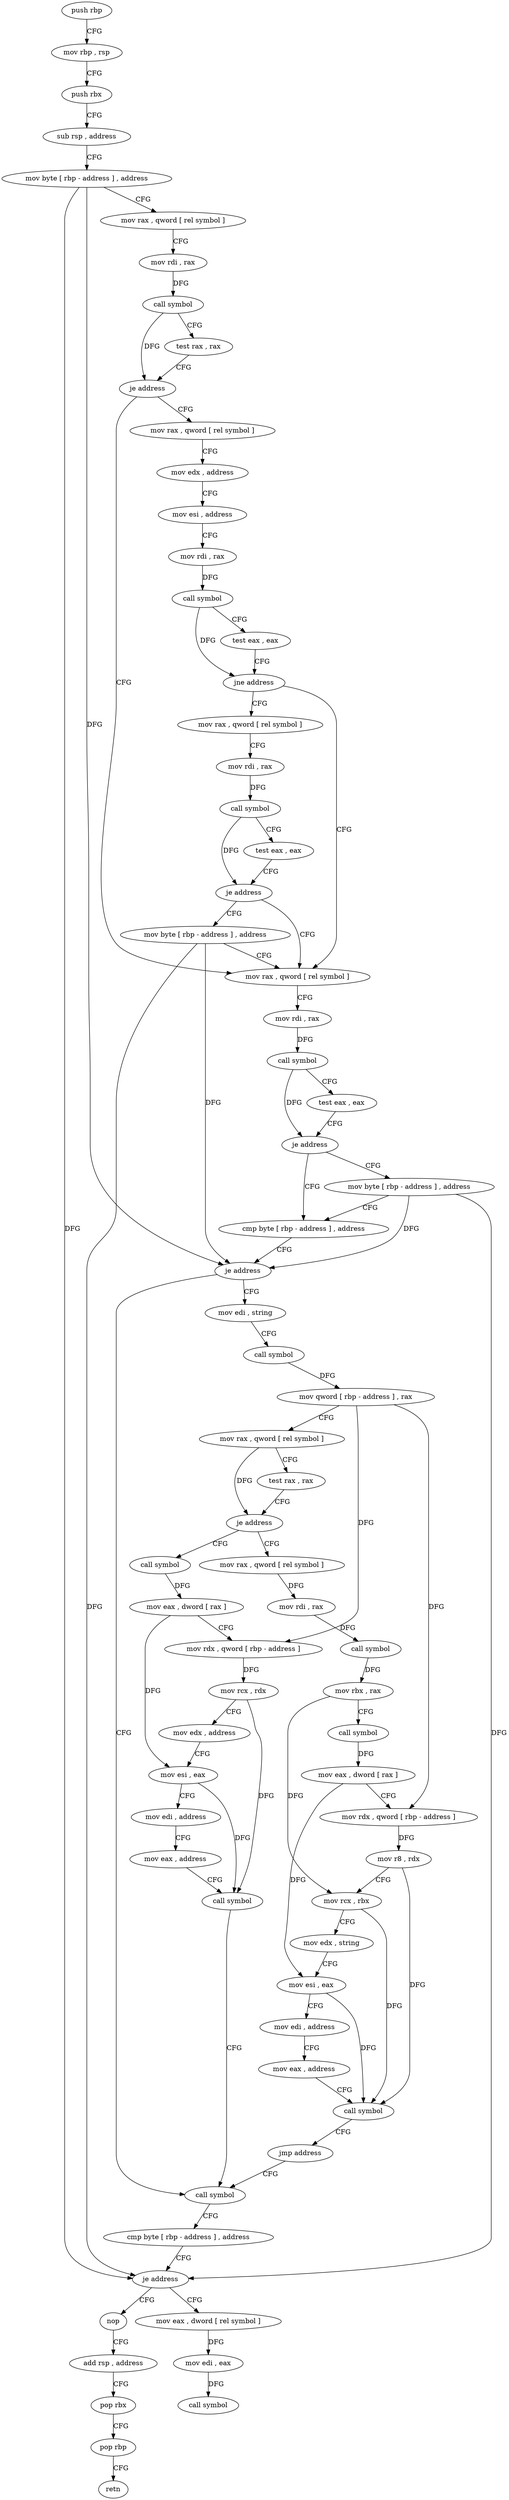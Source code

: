 digraph "func" {
"4220469" [label = "push rbp" ]
"4220470" [label = "mov rbp , rsp" ]
"4220473" [label = "push rbx" ]
"4220474" [label = "sub rsp , address" ]
"4220478" [label = "mov byte [ rbp - address ] , address" ]
"4220482" [label = "mov rax , qword [ rel symbol ]" ]
"4220489" [label = "mov rdi , rax" ]
"4220492" [label = "call symbol" ]
"4220497" [label = "test rax , rax" ]
"4220500" [label = "je address" ]
"4220554" [label = "mov rax , qword [ rel symbol ]" ]
"4220502" [label = "mov rax , qword [ rel symbol ]" ]
"4220561" [label = "mov rdi , rax" ]
"4220564" [label = "call symbol" ]
"4220569" [label = "test eax , eax" ]
"4220571" [label = "je address" ]
"4220577" [label = "cmp byte [ rbp - address ] , address" ]
"4220573" [label = "mov byte [ rbp - address ] , address" ]
"4220509" [label = "mov edx , address" ]
"4220514" [label = "mov esi , address" ]
"4220519" [label = "mov rdi , rax" ]
"4220522" [label = "call symbol" ]
"4220527" [label = "test eax , eax" ]
"4220529" [label = "jne address" ]
"4220531" [label = "mov rax , qword [ rel symbol ]" ]
"4220581" [label = "je address" ]
"4220704" [label = "call symbol" ]
"4220583" [label = "mov edi , string" ]
"4220538" [label = "mov rdi , rax" ]
"4220541" [label = "call symbol" ]
"4220546" [label = "test eax , eax" ]
"4220548" [label = "je address" ]
"4220550" [label = "mov byte [ rbp - address ] , address" ]
"4220709" [label = "cmp byte [ rbp - address ] , address" ]
"4220713" [label = "je address" ]
"4220728" [label = "nop" ]
"4220715" [label = "mov eax , dword [ rel symbol ]" ]
"4220588" [label = "call symbol" ]
"4220593" [label = "mov qword [ rbp - address ] , rax" ]
"4220597" [label = "mov rax , qword [ rel symbol ]" ]
"4220604" [label = "test rax , rax" ]
"4220607" [label = "je address" ]
"4220668" [label = "call symbol" ]
"4220609" [label = "mov rax , qword [ rel symbol ]" ]
"4220729" [label = "add rsp , address" ]
"4220733" [label = "pop rbx" ]
"4220734" [label = "pop rbp" ]
"4220735" [label = "retn" ]
"4220721" [label = "mov edi , eax" ]
"4220723" [label = "call symbol" ]
"4220673" [label = "mov eax , dword [ rax ]" ]
"4220675" [label = "mov rdx , qword [ rbp - address ]" ]
"4220679" [label = "mov rcx , rdx" ]
"4220682" [label = "mov edx , address" ]
"4220687" [label = "mov esi , eax" ]
"4220689" [label = "mov edi , address" ]
"4220694" [label = "mov eax , address" ]
"4220699" [label = "call symbol" ]
"4220616" [label = "mov rdi , rax" ]
"4220619" [label = "call symbol" ]
"4220624" [label = "mov rbx , rax" ]
"4220627" [label = "call symbol" ]
"4220632" [label = "mov eax , dword [ rax ]" ]
"4220634" [label = "mov rdx , qword [ rbp - address ]" ]
"4220638" [label = "mov r8 , rdx" ]
"4220641" [label = "mov rcx , rbx" ]
"4220644" [label = "mov edx , string" ]
"4220649" [label = "mov esi , eax" ]
"4220651" [label = "mov edi , address" ]
"4220656" [label = "mov eax , address" ]
"4220661" [label = "call symbol" ]
"4220666" [label = "jmp address" ]
"4220469" -> "4220470" [ label = "CFG" ]
"4220470" -> "4220473" [ label = "CFG" ]
"4220473" -> "4220474" [ label = "CFG" ]
"4220474" -> "4220478" [ label = "CFG" ]
"4220478" -> "4220482" [ label = "CFG" ]
"4220478" -> "4220581" [ label = "DFG" ]
"4220478" -> "4220713" [ label = "DFG" ]
"4220482" -> "4220489" [ label = "CFG" ]
"4220489" -> "4220492" [ label = "DFG" ]
"4220492" -> "4220497" [ label = "CFG" ]
"4220492" -> "4220500" [ label = "DFG" ]
"4220497" -> "4220500" [ label = "CFG" ]
"4220500" -> "4220554" [ label = "CFG" ]
"4220500" -> "4220502" [ label = "CFG" ]
"4220554" -> "4220561" [ label = "CFG" ]
"4220502" -> "4220509" [ label = "CFG" ]
"4220561" -> "4220564" [ label = "DFG" ]
"4220564" -> "4220569" [ label = "CFG" ]
"4220564" -> "4220571" [ label = "DFG" ]
"4220569" -> "4220571" [ label = "CFG" ]
"4220571" -> "4220577" [ label = "CFG" ]
"4220571" -> "4220573" [ label = "CFG" ]
"4220577" -> "4220581" [ label = "CFG" ]
"4220573" -> "4220577" [ label = "CFG" ]
"4220573" -> "4220581" [ label = "DFG" ]
"4220573" -> "4220713" [ label = "DFG" ]
"4220509" -> "4220514" [ label = "CFG" ]
"4220514" -> "4220519" [ label = "CFG" ]
"4220519" -> "4220522" [ label = "DFG" ]
"4220522" -> "4220527" [ label = "CFG" ]
"4220522" -> "4220529" [ label = "DFG" ]
"4220527" -> "4220529" [ label = "CFG" ]
"4220529" -> "4220554" [ label = "CFG" ]
"4220529" -> "4220531" [ label = "CFG" ]
"4220531" -> "4220538" [ label = "CFG" ]
"4220581" -> "4220704" [ label = "CFG" ]
"4220581" -> "4220583" [ label = "CFG" ]
"4220704" -> "4220709" [ label = "CFG" ]
"4220583" -> "4220588" [ label = "CFG" ]
"4220538" -> "4220541" [ label = "DFG" ]
"4220541" -> "4220546" [ label = "CFG" ]
"4220541" -> "4220548" [ label = "DFG" ]
"4220546" -> "4220548" [ label = "CFG" ]
"4220548" -> "4220554" [ label = "CFG" ]
"4220548" -> "4220550" [ label = "CFG" ]
"4220550" -> "4220554" [ label = "CFG" ]
"4220550" -> "4220581" [ label = "DFG" ]
"4220550" -> "4220713" [ label = "DFG" ]
"4220709" -> "4220713" [ label = "CFG" ]
"4220713" -> "4220728" [ label = "CFG" ]
"4220713" -> "4220715" [ label = "CFG" ]
"4220728" -> "4220729" [ label = "CFG" ]
"4220715" -> "4220721" [ label = "DFG" ]
"4220588" -> "4220593" [ label = "DFG" ]
"4220593" -> "4220597" [ label = "CFG" ]
"4220593" -> "4220675" [ label = "DFG" ]
"4220593" -> "4220634" [ label = "DFG" ]
"4220597" -> "4220604" [ label = "CFG" ]
"4220597" -> "4220607" [ label = "DFG" ]
"4220604" -> "4220607" [ label = "CFG" ]
"4220607" -> "4220668" [ label = "CFG" ]
"4220607" -> "4220609" [ label = "CFG" ]
"4220668" -> "4220673" [ label = "DFG" ]
"4220609" -> "4220616" [ label = "DFG" ]
"4220729" -> "4220733" [ label = "CFG" ]
"4220733" -> "4220734" [ label = "CFG" ]
"4220734" -> "4220735" [ label = "CFG" ]
"4220721" -> "4220723" [ label = "DFG" ]
"4220673" -> "4220675" [ label = "CFG" ]
"4220673" -> "4220687" [ label = "DFG" ]
"4220675" -> "4220679" [ label = "DFG" ]
"4220679" -> "4220682" [ label = "CFG" ]
"4220679" -> "4220699" [ label = "DFG" ]
"4220682" -> "4220687" [ label = "CFG" ]
"4220687" -> "4220689" [ label = "CFG" ]
"4220687" -> "4220699" [ label = "DFG" ]
"4220689" -> "4220694" [ label = "CFG" ]
"4220694" -> "4220699" [ label = "CFG" ]
"4220699" -> "4220704" [ label = "CFG" ]
"4220616" -> "4220619" [ label = "DFG" ]
"4220619" -> "4220624" [ label = "DFG" ]
"4220624" -> "4220627" [ label = "CFG" ]
"4220624" -> "4220641" [ label = "DFG" ]
"4220627" -> "4220632" [ label = "DFG" ]
"4220632" -> "4220634" [ label = "CFG" ]
"4220632" -> "4220649" [ label = "DFG" ]
"4220634" -> "4220638" [ label = "DFG" ]
"4220638" -> "4220641" [ label = "CFG" ]
"4220638" -> "4220661" [ label = "DFG" ]
"4220641" -> "4220644" [ label = "CFG" ]
"4220641" -> "4220661" [ label = "DFG" ]
"4220644" -> "4220649" [ label = "CFG" ]
"4220649" -> "4220651" [ label = "CFG" ]
"4220649" -> "4220661" [ label = "DFG" ]
"4220651" -> "4220656" [ label = "CFG" ]
"4220656" -> "4220661" [ label = "CFG" ]
"4220661" -> "4220666" [ label = "CFG" ]
"4220666" -> "4220704" [ label = "CFG" ]
}
